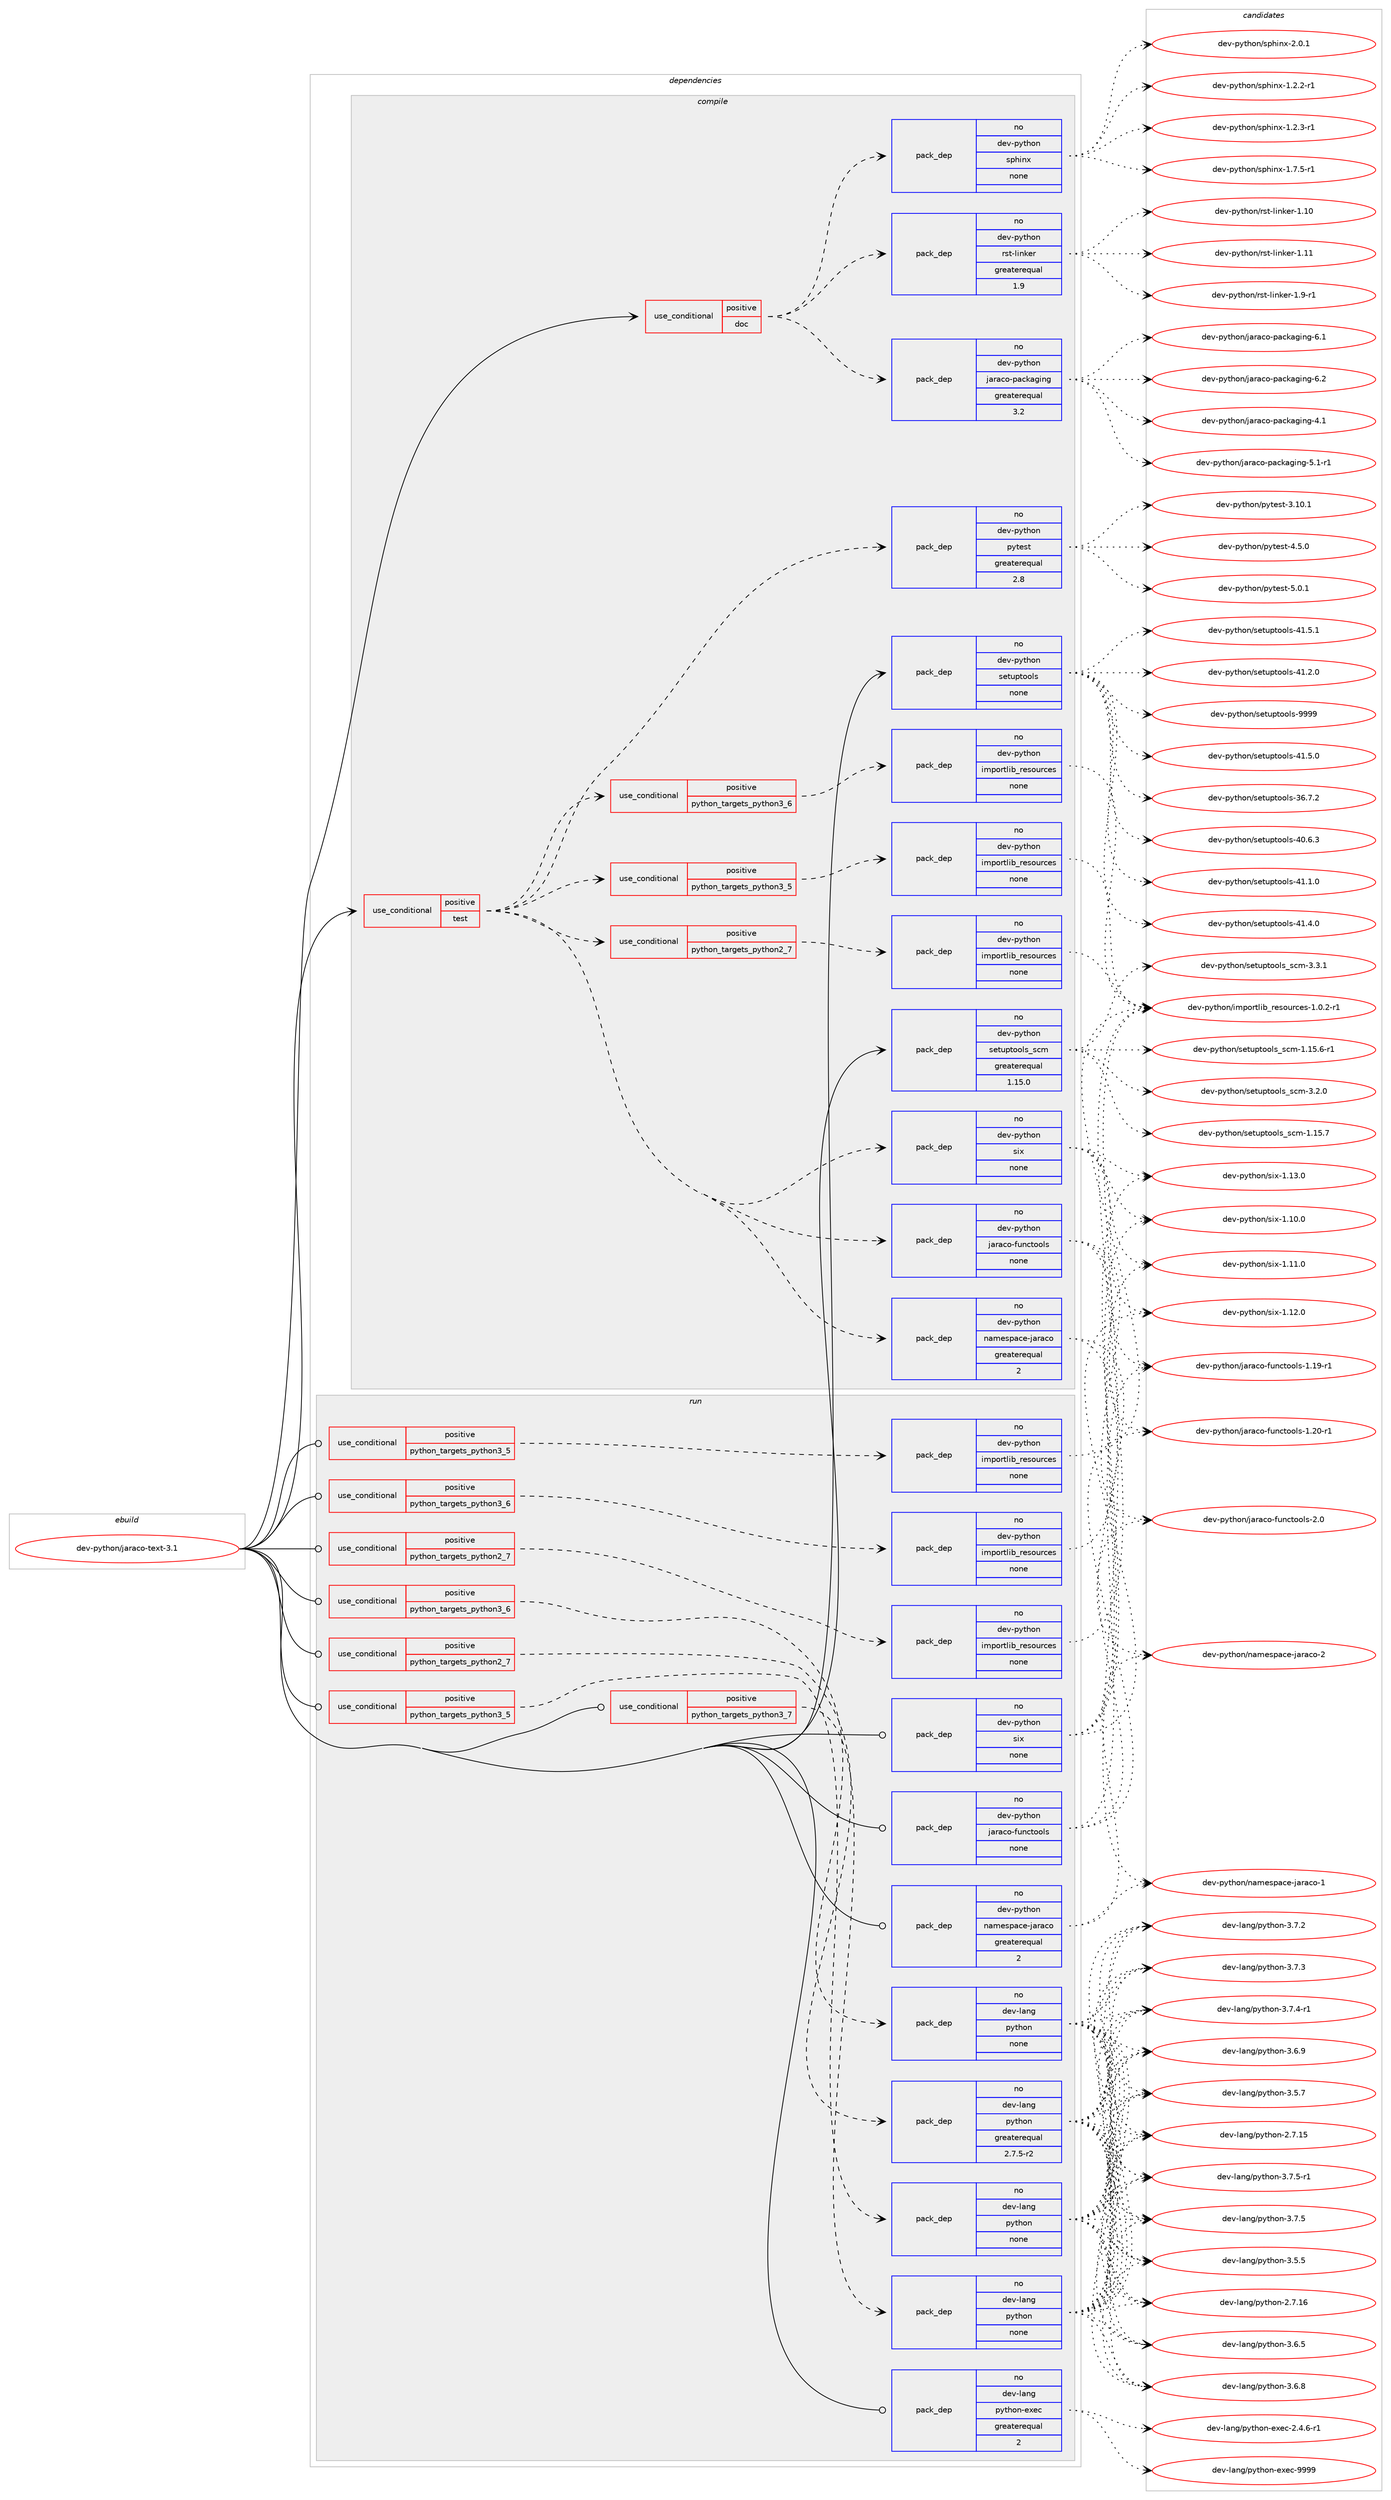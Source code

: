 digraph prolog {

# *************
# Graph options
# *************

newrank=true;
concentrate=true;
compound=true;
graph [rankdir=LR,fontname=Helvetica,fontsize=10,ranksep=1.5];#, ranksep=2.5, nodesep=0.2];
edge  [arrowhead=vee];
node  [fontname=Helvetica,fontsize=10];

# **********
# The ebuild
# **********

subgraph cluster_leftcol {
color=gray;
rank=same;
label=<<i>ebuild</i>>;
id [label="dev-python/jaraco-text-3.1", color=red, width=4, href="../dev-python/jaraco-text-3.1.svg"];
}

# ****************
# The dependencies
# ****************

subgraph cluster_midcol {
color=gray;
label=<<i>dependencies</i>>;
subgraph cluster_compile {
fillcolor="#eeeeee";
style=filled;
label=<<i>compile</i>>;
subgraph cond141317 {
dependency610917 [label=<<TABLE BORDER="0" CELLBORDER="1" CELLSPACING="0" CELLPADDING="4"><TR><TD ROWSPAN="3" CELLPADDING="10">use_conditional</TD></TR><TR><TD>positive</TD></TR><TR><TD>doc</TD></TR></TABLE>>, shape=none, color=red];
subgraph pack457801 {
dependency610918 [label=<<TABLE BORDER="0" CELLBORDER="1" CELLSPACING="0" CELLPADDING="4" WIDTH="220"><TR><TD ROWSPAN="6" CELLPADDING="30">pack_dep</TD></TR><TR><TD WIDTH="110">no</TD></TR><TR><TD>dev-python</TD></TR><TR><TD>jaraco-packaging</TD></TR><TR><TD>greaterequal</TD></TR><TR><TD>3.2</TD></TR></TABLE>>, shape=none, color=blue];
}
dependency610917:e -> dependency610918:w [weight=20,style="dashed",arrowhead="vee"];
subgraph pack457802 {
dependency610919 [label=<<TABLE BORDER="0" CELLBORDER="1" CELLSPACING="0" CELLPADDING="4" WIDTH="220"><TR><TD ROWSPAN="6" CELLPADDING="30">pack_dep</TD></TR><TR><TD WIDTH="110">no</TD></TR><TR><TD>dev-python</TD></TR><TR><TD>rst-linker</TD></TR><TR><TD>greaterequal</TD></TR><TR><TD>1.9</TD></TR></TABLE>>, shape=none, color=blue];
}
dependency610917:e -> dependency610919:w [weight=20,style="dashed",arrowhead="vee"];
subgraph pack457803 {
dependency610920 [label=<<TABLE BORDER="0" CELLBORDER="1" CELLSPACING="0" CELLPADDING="4" WIDTH="220"><TR><TD ROWSPAN="6" CELLPADDING="30">pack_dep</TD></TR><TR><TD WIDTH="110">no</TD></TR><TR><TD>dev-python</TD></TR><TR><TD>sphinx</TD></TR><TR><TD>none</TD></TR><TR><TD></TD></TR></TABLE>>, shape=none, color=blue];
}
dependency610917:e -> dependency610920:w [weight=20,style="dashed",arrowhead="vee"];
}
id:e -> dependency610917:w [weight=20,style="solid",arrowhead="vee"];
subgraph cond141318 {
dependency610921 [label=<<TABLE BORDER="0" CELLBORDER="1" CELLSPACING="0" CELLPADDING="4"><TR><TD ROWSPAN="3" CELLPADDING="10">use_conditional</TD></TR><TR><TD>positive</TD></TR><TR><TD>test</TD></TR></TABLE>>, shape=none, color=red];
subgraph pack457804 {
dependency610922 [label=<<TABLE BORDER="0" CELLBORDER="1" CELLSPACING="0" CELLPADDING="4" WIDTH="220"><TR><TD ROWSPAN="6" CELLPADDING="30">pack_dep</TD></TR><TR><TD WIDTH="110">no</TD></TR><TR><TD>dev-python</TD></TR><TR><TD>jaraco-functools</TD></TR><TR><TD>none</TD></TR><TR><TD></TD></TR></TABLE>>, shape=none, color=blue];
}
dependency610921:e -> dependency610922:w [weight=20,style="dashed",arrowhead="vee"];
subgraph pack457805 {
dependency610923 [label=<<TABLE BORDER="0" CELLBORDER="1" CELLSPACING="0" CELLPADDING="4" WIDTH="220"><TR><TD ROWSPAN="6" CELLPADDING="30">pack_dep</TD></TR><TR><TD WIDTH="110">no</TD></TR><TR><TD>dev-python</TD></TR><TR><TD>six</TD></TR><TR><TD>none</TD></TR><TR><TD></TD></TR></TABLE>>, shape=none, color=blue];
}
dependency610921:e -> dependency610923:w [weight=20,style="dashed",arrowhead="vee"];
subgraph pack457806 {
dependency610924 [label=<<TABLE BORDER="0" CELLBORDER="1" CELLSPACING="0" CELLPADDING="4" WIDTH="220"><TR><TD ROWSPAN="6" CELLPADDING="30">pack_dep</TD></TR><TR><TD WIDTH="110">no</TD></TR><TR><TD>dev-python</TD></TR><TR><TD>namespace-jaraco</TD></TR><TR><TD>greaterequal</TD></TR><TR><TD>2</TD></TR></TABLE>>, shape=none, color=blue];
}
dependency610921:e -> dependency610924:w [weight=20,style="dashed",arrowhead="vee"];
subgraph cond141319 {
dependency610925 [label=<<TABLE BORDER="0" CELLBORDER="1" CELLSPACING="0" CELLPADDING="4"><TR><TD ROWSPAN="3" CELLPADDING="10">use_conditional</TD></TR><TR><TD>positive</TD></TR><TR><TD>python_targets_python2_7</TD></TR></TABLE>>, shape=none, color=red];
subgraph pack457807 {
dependency610926 [label=<<TABLE BORDER="0" CELLBORDER="1" CELLSPACING="0" CELLPADDING="4" WIDTH="220"><TR><TD ROWSPAN="6" CELLPADDING="30">pack_dep</TD></TR><TR><TD WIDTH="110">no</TD></TR><TR><TD>dev-python</TD></TR><TR><TD>importlib_resources</TD></TR><TR><TD>none</TD></TR><TR><TD></TD></TR></TABLE>>, shape=none, color=blue];
}
dependency610925:e -> dependency610926:w [weight=20,style="dashed",arrowhead="vee"];
}
dependency610921:e -> dependency610925:w [weight=20,style="dashed",arrowhead="vee"];
subgraph cond141320 {
dependency610927 [label=<<TABLE BORDER="0" CELLBORDER="1" CELLSPACING="0" CELLPADDING="4"><TR><TD ROWSPAN="3" CELLPADDING="10">use_conditional</TD></TR><TR><TD>positive</TD></TR><TR><TD>python_targets_python3_5</TD></TR></TABLE>>, shape=none, color=red];
subgraph pack457808 {
dependency610928 [label=<<TABLE BORDER="0" CELLBORDER="1" CELLSPACING="0" CELLPADDING="4" WIDTH="220"><TR><TD ROWSPAN="6" CELLPADDING="30">pack_dep</TD></TR><TR><TD WIDTH="110">no</TD></TR><TR><TD>dev-python</TD></TR><TR><TD>importlib_resources</TD></TR><TR><TD>none</TD></TR><TR><TD></TD></TR></TABLE>>, shape=none, color=blue];
}
dependency610927:e -> dependency610928:w [weight=20,style="dashed",arrowhead="vee"];
}
dependency610921:e -> dependency610927:w [weight=20,style="dashed",arrowhead="vee"];
subgraph cond141321 {
dependency610929 [label=<<TABLE BORDER="0" CELLBORDER="1" CELLSPACING="0" CELLPADDING="4"><TR><TD ROWSPAN="3" CELLPADDING="10">use_conditional</TD></TR><TR><TD>positive</TD></TR><TR><TD>python_targets_python3_6</TD></TR></TABLE>>, shape=none, color=red];
subgraph pack457809 {
dependency610930 [label=<<TABLE BORDER="0" CELLBORDER="1" CELLSPACING="0" CELLPADDING="4" WIDTH="220"><TR><TD ROWSPAN="6" CELLPADDING="30">pack_dep</TD></TR><TR><TD WIDTH="110">no</TD></TR><TR><TD>dev-python</TD></TR><TR><TD>importlib_resources</TD></TR><TR><TD>none</TD></TR><TR><TD></TD></TR></TABLE>>, shape=none, color=blue];
}
dependency610929:e -> dependency610930:w [weight=20,style="dashed",arrowhead="vee"];
}
dependency610921:e -> dependency610929:w [weight=20,style="dashed",arrowhead="vee"];
subgraph pack457810 {
dependency610931 [label=<<TABLE BORDER="0" CELLBORDER="1" CELLSPACING="0" CELLPADDING="4" WIDTH="220"><TR><TD ROWSPAN="6" CELLPADDING="30">pack_dep</TD></TR><TR><TD WIDTH="110">no</TD></TR><TR><TD>dev-python</TD></TR><TR><TD>pytest</TD></TR><TR><TD>greaterequal</TD></TR><TR><TD>2.8</TD></TR></TABLE>>, shape=none, color=blue];
}
dependency610921:e -> dependency610931:w [weight=20,style="dashed",arrowhead="vee"];
}
id:e -> dependency610921:w [weight=20,style="solid",arrowhead="vee"];
subgraph pack457811 {
dependency610932 [label=<<TABLE BORDER="0" CELLBORDER="1" CELLSPACING="0" CELLPADDING="4" WIDTH="220"><TR><TD ROWSPAN="6" CELLPADDING="30">pack_dep</TD></TR><TR><TD WIDTH="110">no</TD></TR><TR><TD>dev-python</TD></TR><TR><TD>setuptools</TD></TR><TR><TD>none</TD></TR><TR><TD></TD></TR></TABLE>>, shape=none, color=blue];
}
id:e -> dependency610932:w [weight=20,style="solid",arrowhead="vee"];
subgraph pack457812 {
dependency610933 [label=<<TABLE BORDER="0" CELLBORDER="1" CELLSPACING="0" CELLPADDING="4" WIDTH="220"><TR><TD ROWSPAN="6" CELLPADDING="30">pack_dep</TD></TR><TR><TD WIDTH="110">no</TD></TR><TR><TD>dev-python</TD></TR><TR><TD>setuptools_scm</TD></TR><TR><TD>greaterequal</TD></TR><TR><TD>1.15.0</TD></TR></TABLE>>, shape=none, color=blue];
}
id:e -> dependency610933:w [weight=20,style="solid",arrowhead="vee"];
}
subgraph cluster_compileandrun {
fillcolor="#eeeeee";
style=filled;
label=<<i>compile and run</i>>;
}
subgraph cluster_run {
fillcolor="#eeeeee";
style=filled;
label=<<i>run</i>>;
subgraph cond141322 {
dependency610934 [label=<<TABLE BORDER="0" CELLBORDER="1" CELLSPACING="0" CELLPADDING="4"><TR><TD ROWSPAN="3" CELLPADDING="10">use_conditional</TD></TR><TR><TD>positive</TD></TR><TR><TD>python_targets_python2_7</TD></TR></TABLE>>, shape=none, color=red];
subgraph pack457813 {
dependency610935 [label=<<TABLE BORDER="0" CELLBORDER="1" CELLSPACING="0" CELLPADDING="4" WIDTH="220"><TR><TD ROWSPAN="6" CELLPADDING="30">pack_dep</TD></TR><TR><TD WIDTH="110">no</TD></TR><TR><TD>dev-lang</TD></TR><TR><TD>python</TD></TR><TR><TD>greaterequal</TD></TR><TR><TD>2.7.5-r2</TD></TR></TABLE>>, shape=none, color=blue];
}
dependency610934:e -> dependency610935:w [weight=20,style="dashed",arrowhead="vee"];
}
id:e -> dependency610934:w [weight=20,style="solid",arrowhead="odot"];
subgraph cond141323 {
dependency610936 [label=<<TABLE BORDER="0" CELLBORDER="1" CELLSPACING="0" CELLPADDING="4"><TR><TD ROWSPAN="3" CELLPADDING="10">use_conditional</TD></TR><TR><TD>positive</TD></TR><TR><TD>python_targets_python2_7</TD></TR></TABLE>>, shape=none, color=red];
subgraph pack457814 {
dependency610937 [label=<<TABLE BORDER="0" CELLBORDER="1" CELLSPACING="0" CELLPADDING="4" WIDTH="220"><TR><TD ROWSPAN="6" CELLPADDING="30">pack_dep</TD></TR><TR><TD WIDTH="110">no</TD></TR><TR><TD>dev-python</TD></TR><TR><TD>importlib_resources</TD></TR><TR><TD>none</TD></TR><TR><TD></TD></TR></TABLE>>, shape=none, color=blue];
}
dependency610936:e -> dependency610937:w [weight=20,style="dashed",arrowhead="vee"];
}
id:e -> dependency610936:w [weight=20,style="solid",arrowhead="odot"];
subgraph cond141324 {
dependency610938 [label=<<TABLE BORDER="0" CELLBORDER="1" CELLSPACING="0" CELLPADDING="4"><TR><TD ROWSPAN="3" CELLPADDING="10">use_conditional</TD></TR><TR><TD>positive</TD></TR><TR><TD>python_targets_python3_5</TD></TR></TABLE>>, shape=none, color=red];
subgraph pack457815 {
dependency610939 [label=<<TABLE BORDER="0" CELLBORDER="1" CELLSPACING="0" CELLPADDING="4" WIDTH="220"><TR><TD ROWSPAN="6" CELLPADDING="30">pack_dep</TD></TR><TR><TD WIDTH="110">no</TD></TR><TR><TD>dev-lang</TD></TR><TR><TD>python</TD></TR><TR><TD>none</TD></TR><TR><TD></TD></TR></TABLE>>, shape=none, color=blue];
}
dependency610938:e -> dependency610939:w [weight=20,style="dashed",arrowhead="vee"];
}
id:e -> dependency610938:w [weight=20,style="solid",arrowhead="odot"];
subgraph cond141325 {
dependency610940 [label=<<TABLE BORDER="0" CELLBORDER="1" CELLSPACING="0" CELLPADDING="4"><TR><TD ROWSPAN="3" CELLPADDING="10">use_conditional</TD></TR><TR><TD>positive</TD></TR><TR><TD>python_targets_python3_5</TD></TR></TABLE>>, shape=none, color=red];
subgraph pack457816 {
dependency610941 [label=<<TABLE BORDER="0" CELLBORDER="1" CELLSPACING="0" CELLPADDING="4" WIDTH="220"><TR><TD ROWSPAN="6" CELLPADDING="30">pack_dep</TD></TR><TR><TD WIDTH="110">no</TD></TR><TR><TD>dev-python</TD></TR><TR><TD>importlib_resources</TD></TR><TR><TD>none</TD></TR><TR><TD></TD></TR></TABLE>>, shape=none, color=blue];
}
dependency610940:e -> dependency610941:w [weight=20,style="dashed",arrowhead="vee"];
}
id:e -> dependency610940:w [weight=20,style="solid",arrowhead="odot"];
subgraph cond141326 {
dependency610942 [label=<<TABLE BORDER="0" CELLBORDER="1" CELLSPACING="0" CELLPADDING="4"><TR><TD ROWSPAN="3" CELLPADDING="10">use_conditional</TD></TR><TR><TD>positive</TD></TR><TR><TD>python_targets_python3_6</TD></TR></TABLE>>, shape=none, color=red];
subgraph pack457817 {
dependency610943 [label=<<TABLE BORDER="0" CELLBORDER="1" CELLSPACING="0" CELLPADDING="4" WIDTH="220"><TR><TD ROWSPAN="6" CELLPADDING="30">pack_dep</TD></TR><TR><TD WIDTH="110">no</TD></TR><TR><TD>dev-lang</TD></TR><TR><TD>python</TD></TR><TR><TD>none</TD></TR><TR><TD></TD></TR></TABLE>>, shape=none, color=blue];
}
dependency610942:e -> dependency610943:w [weight=20,style="dashed",arrowhead="vee"];
}
id:e -> dependency610942:w [weight=20,style="solid",arrowhead="odot"];
subgraph cond141327 {
dependency610944 [label=<<TABLE BORDER="0" CELLBORDER="1" CELLSPACING="0" CELLPADDING="4"><TR><TD ROWSPAN="3" CELLPADDING="10">use_conditional</TD></TR><TR><TD>positive</TD></TR><TR><TD>python_targets_python3_6</TD></TR></TABLE>>, shape=none, color=red];
subgraph pack457818 {
dependency610945 [label=<<TABLE BORDER="0" CELLBORDER="1" CELLSPACING="0" CELLPADDING="4" WIDTH="220"><TR><TD ROWSPAN="6" CELLPADDING="30">pack_dep</TD></TR><TR><TD WIDTH="110">no</TD></TR><TR><TD>dev-python</TD></TR><TR><TD>importlib_resources</TD></TR><TR><TD>none</TD></TR><TR><TD></TD></TR></TABLE>>, shape=none, color=blue];
}
dependency610944:e -> dependency610945:w [weight=20,style="dashed",arrowhead="vee"];
}
id:e -> dependency610944:w [weight=20,style="solid",arrowhead="odot"];
subgraph cond141328 {
dependency610946 [label=<<TABLE BORDER="0" CELLBORDER="1" CELLSPACING="0" CELLPADDING="4"><TR><TD ROWSPAN="3" CELLPADDING="10">use_conditional</TD></TR><TR><TD>positive</TD></TR><TR><TD>python_targets_python3_7</TD></TR></TABLE>>, shape=none, color=red];
subgraph pack457819 {
dependency610947 [label=<<TABLE BORDER="0" CELLBORDER="1" CELLSPACING="0" CELLPADDING="4" WIDTH="220"><TR><TD ROWSPAN="6" CELLPADDING="30">pack_dep</TD></TR><TR><TD WIDTH="110">no</TD></TR><TR><TD>dev-lang</TD></TR><TR><TD>python</TD></TR><TR><TD>none</TD></TR><TR><TD></TD></TR></TABLE>>, shape=none, color=blue];
}
dependency610946:e -> dependency610947:w [weight=20,style="dashed",arrowhead="vee"];
}
id:e -> dependency610946:w [weight=20,style="solid",arrowhead="odot"];
subgraph pack457820 {
dependency610948 [label=<<TABLE BORDER="0" CELLBORDER="1" CELLSPACING="0" CELLPADDING="4" WIDTH="220"><TR><TD ROWSPAN="6" CELLPADDING="30">pack_dep</TD></TR><TR><TD WIDTH="110">no</TD></TR><TR><TD>dev-lang</TD></TR><TR><TD>python-exec</TD></TR><TR><TD>greaterequal</TD></TR><TR><TD>2</TD></TR></TABLE>>, shape=none, color=blue];
}
id:e -> dependency610948:w [weight=20,style="solid",arrowhead="odot"];
subgraph pack457821 {
dependency610949 [label=<<TABLE BORDER="0" CELLBORDER="1" CELLSPACING="0" CELLPADDING="4" WIDTH="220"><TR><TD ROWSPAN="6" CELLPADDING="30">pack_dep</TD></TR><TR><TD WIDTH="110">no</TD></TR><TR><TD>dev-python</TD></TR><TR><TD>jaraco-functools</TD></TR><TR><TD>none</TD></TR><TR><TD></TD></TR></TABLE>>, shape=none, color=blue];
}
id:e -> dependency610949:w [weight=20,style="solid",arrowhead="odot"];
subgraph pack457822 {
dependency610950 [label=<<TABLE BORDER="0" CELLBORDER="1" CELLSPACING="0" CELLPADDING="4" WIDTH="220"><TR><TD ROWSPAN="6" CELLPADDING="30">pack_dep</TD></TR><TR><TD WIDTH="110">no</TD></TR><TR><TD>dev-python</TD></TR><TR><TD>namespace-jaraco</TD></TR><TR><TD>greaterequal</TD></TR><TR><TD>2</TD></TR></TABLE>>, shape=none, color=blue];
}
id:e -> dependency610950:w [weight=20,style="solid",arrowhead="odot"];
subgraph pack457823 {
dependency610951 [label=<<TABLE BORDER="0" CELLBORDER="1" CELLSPACING="0" CELLPADDING="4" WIDTH="220"><TR><TD ROWSPAN="6" CELLPADDING="30">pack_dep</TD></TR><TR><TD WIDTH="110">no</TD></TR><TR><TD>dev-python</TD></TR><TR><TD>six</TD></TR><TR><TD>none</TD></TR><TR><TD></TD></TR></TABLE>>, shape=none, color=blue];
}
id:e -> dependency610951:w [weight=20,style="solid",arrowhead="odot"];
}
}

# **************
# The candidates
# **************

subgraph cluster_choices {
rank=same;
color=gray;
label=<<i>candidates</i>>;

subgraph choice457801 {
color=black;
nodesep=1;
choice10010111845112121116104111110471069711497991114511297991079710310511010345524649 [label="dev-python/jaraco-packaging-4.1", color=red, width=4,href="../dev-python/jaraco-packaging-4.1.svg"];
choice100101118451121211161041111104710697114979911145112979910797103105110103455346494511449 [label="dev-python/jaraco-packaging-5.1-r1", color=red, width=4,href="../dev-python/jaraco-packaging-5.1-r1.svg"];
choice10010111845112121116104111110471069711497991114511297991079710310511010345544649 [label="dev-python/jaraco-packaging-6.1", color=red, width=4,href="../dev-python/jaraco-packaging-6.1.svg"];
choice10010111845112121116104111110471069711497991114511297991079710310511010345544650 [label="dev-python/jaraco-packaging-6.2", color=red, width=4,href="../dev-python/jaraco-packaging-6.2.svg"];
dependency610918:e -> choice10010111845112121116104111110471069711497991114511297991079710310511010345524649:w [style=dotted,weight="100"];
dependency610918:e -> choice100101118451121211161041111104710697114979911145112979910797103105110103455346494511449:w [style=dotted,weight="100"];
dependency610918:e -> choice10010111845112121116104111110471069711497991114511297991079710310511010345544649:w [style=dotted,weight="100"];
dependency610918:e -> choice10010111845112121116104111110471069711497991114511297991079710310511010345544650:w [style=dotted,weight="100"];
}
subgraph choice457802 {
color=black;
nodesep=1;
choice1001011184511212111610411111047114115116451081051101071011144549464948 [label="dev-python/rst-linker-1.10", color=red, width=4,href="../dev-python/rst-linker-1.10.svg"];
choice1001011184511212111610411111047114115116451081051101071011144549464949 [label="dev-python/rst-linker-1.11", color=red, width=4,href="../dev-python/rst-linker-1.11.svg"];
choice100101118451121211161041111104711411511645108105110107101114454946574511449 [label="dev-python/rst-linker-1.9-r1", color=red, width=4,href="../dev-python/rst-linker-1.9-r1.svg"];
dependency610919:e -> choice1001011184511212111610411111047114115116451081051101071011144549464948:w [style=dotted,weight="100"];
dependency610919:e -> choice1001011184511212111610411111047114115116451081051101071011144549464949:w [style=dotted,weight="100"];
dependency610919:e -> choice100101118451121211161041111104711411511645108105110107101114454946574511449:w [style=dotted,weight="100"];
}
subgraph choice457803 {
color=black;
nodesep=1;
choice10010111845112121116104111110471151121041051101204549465046504511449 [label="dev-python/sphinx-1.2.2-r1", color=red, width=4,href="../dev-python/sphinx-1.2.2-r1.svg"];
choice10010111845112121116104111110471151121041051101204549465046514511449 [label="dev-python/sphinx-1.2.3-r1", color=red, width=4,href="../dev-python/sphinx-1.2.3-r1.svg"];
choice10010111845112121116104111110471151121041051101204549465546534511449 [label="dev-python/sphinx-1.7.5-r1", color=red, width=4,href="../dev-python/sphinx-1.7.5-r1.svg"];
choice1001011184511212111610411111047115112104105110120455046484649 [label="dev-python/sphinx-2.0.1", color=red, width=4,href="../dev-python/sphinx-2.0.1.svg"];
dependency610920:e -> choice10010111845112121116104111110471151121041051101204549465046504511449:w [style=dotted,weight="100"];
dependency610920:e -> choice10010111845112121116104111110471151121041051101204549465046514511449:w [style=dotted,weight="100"];
dependency610920:e -> choice10010111845112121116104111110471151121041051101204549465546534511449:w [style=dotted,weight="100"];
dependency610920:e -> choice1001011184511212111610411111047115112104105110120455046484649:w [style=dotted,weight="100"];
}
subgraph choice457804 {
color=black;
nodesep=1;
choice1001011184511212111610411111047106971149799111451021171109911611111110811545494649574511449 [label="dev-python/jaraco-functools-1.19-r1", color=red, width=4,href="../dev-python/jaraco-functools-1.19-r1.svg"];
choice1001011184511212111610411111047106971149799111451021171109911611111110811545494650484511449 [label="dev-python/jaraco-functools-1.20-r1", color=red, width=4,href="../dev-python/jaraco-functools-1.20-r1.svg"];
choice1001011184511212111610411111047106971149799111451021171109911611111110811545504648 [label="dev-python/jaraco-functools-2.0", color=red, width=4,href="../dev-python/jaraco-functools-2.0.svg"];
dependency610922:e -> choice1001011184511212111610411111047106971149799111451021171109911611111110811545494649574511449:w [style=dotted,weight="100"];
dependency610922:e -> choice1001011184511212111610411111047106971149799111451021171109911611111110811545494650484511449:w [style=dotted,weight="100"];
dependency610922:e -> choice1001011184511212111610411111047106971149799111451021171109911611111110811545504648:w [style=dotted,weight="100"];
}
subgraph choice457805 {
color=black;
nodesep=1;
choice100101118451121211161041111104711510512045494649484648 [label="dev-python/six-1.10.0", color=red, width=4,href="../dev-python/six-1.10.0.svg"];
choice100101118451121211161041111104711510512045494649494648 [label="dev-python/six-1.11.0", color=red, width=4,href="../dev-python/six-1.11.0.svg"];
choice100101118451121211161041111104711510512045494649504648 [label="dev-python/six-1.12.0", color=red, width=4,href="../dev-python/six-1.12.0.svg"];
choice100101118451121211161041111104711510512045494649514648 [label="dev-python/six-1.13.0", color=red, width=4,href="../dev-python/six-1.13.0.svg"];
dependency610923:e -> choice100101118451121211161041111104711510512045494649484648:w [style=dotted,weight="100"];
dependency610923:e -> choice100101118451121211161041111104711510512045494649494648:w [style=dotted,weight="100"];
dependency610923:e -> choice100101118451121211161041111104711510512045494649504648:w [style=dotted,weight="100"];
dependency610923:e -> choice100101118451121211161041111104711510512045494649514648:w [style=dotted,weight="100"];
}
subgraph choice457806 {
color=black;
nodesep=1;
choice1001011184511212111610411111047110971091011151129799101451069711497991114549 [label="dev-python/namespace-jaraco-1", color=red, width=4,href="../dev-python/namespace-jaraco-1.svg"];
choice1001011184511212111610411111047110971091011151129799101451069711497991114550 [label="dev-python/namespace-jaraco-2", color=red, width=4,href="../dev-python/namespace-jaraco-2.svg"];
dependency610924:e -> choice1001011184511212111610411111047110971091011151129799101451069711497991114549:w [style=dotted,weight="100"];
dependency610924:e -> choice1001011184511212111610411111047110971091011151129799101451069711497991114550:w [style=dotted,weight="100"];
}
subgraph choice457807 {
color=black;
nodesep=1;
choice10010111845112121116104111110471051091121111141161081059895114101115111117114991011154549464846504511449 [label="dev-python/importlib_resources-1.0.2-r1", color=red, width=4,href="../dev-python/importlib_resources-1.0.2-r1.svg"];
dependency610926:e -> choice10010111845112121116104111110471051091121111141161081059895114101115111117114991011154549464846504511449:w [style=dotted,weight="100"];
}
subgraph choice457808 {
color=black;
nodesep=1;
choice10010111845112121116104111110471051091121111141161081059895114101115111117114991011154549464846504511449 [label="dev-python/importlib_resources-1.0.2-r1", color=red, width=4,href="../dev-python/importlib_resources-1.0.2-r1.svg"];
dependency610928:e -> choice10010111845112121116104111110471051091121111141161081059895114101115111117114991011154549464846504511449:w [style=dotted,weight="100"];
}
subgraph choice457809 {
color=black;
nodesep=1;
choice10010111845112121116104111110471051091121111141161081059895114101115111117114991011154549464846504511449 [label="dev-python/importlib_resources-1.0.2-r1", color=red, width=4,href="../dev-python/importlib_resources-1.0.2-r1.svg"];
dependency610930:e -> choice10010111845112121116104111110471051091121111141161081059895114101115111117114991011154549464846504511449:w [style=dotted,weight="100"];
}
subgraph choice457810 {
color=black;
nodesep=1;
choice100101118451121211161041111104711212111610111511645514649484649 [label="dev-python/pytest-3.10.1", color=red, width=4,href="../dev-python/pytest-3.10.1.svg"];
choice1001011184511212111610411111047112121116101115116455246534648 [label="dev-python/pytest-4.5.0", color=red, width=4,href="../dev-python/pytest-4.5.0.svg"];
choice1001011184511212111610411111047112121116101115116455346484649 [label="dev-python/pytest-5.0.1", color=red, width=4,href="../dev-python/pytest-5.0.1.svg"];
dependency610931:e -> choice100101118451121211161041111104711212111610111511645514649484649:w [style=dotted,weight="100"];
dependency610931:e -> choice1001011184511212111610411111047112121116101115116455246534648:w [style=dotted,weight="100"];
dependency610931:e -> choice1001011184511212111610411111047112121116101115116455346484649:w [style=dotted,weight="100"];
}
subgraph choice457811 {
color=black;
nodesep=1;
choice100101118451121211161041111104711510111611711211611111110811545515446554650 [label="dev-python/setuptools-36.7.2", color=red, width=4,href="../dev-python/setuptools-36.7.2.svg"];
choice100101118451121211161041111104711510111611711211611111110811545524846544651 [label="dev-python/setuptools-40.6.3", color=red, width=4,href="../dev-python/setuptools-40.6.3.svg"];
choice100101118451121211161041111104711510111611711211611111110811545524946494648 [label="dev-python/setuptools-41.1.0", color=red, width=4,href="../dev-python/setuptools-41.1.0.svg"];
choice100101118451121211161041111104711510111611711211611111110811545524946504648 [label="dev-python/setuptools-41.2.0", color=red, width=4,href="../dev-python/setuptools-41.2.0.svg"];
choice100101118451121211161041111104711510111611711211611111110811545524946524648 [label="dev-python/setuptools-41.4.0", color=red, width=4,href="../dev-python/setuptools-41.4.0.svg"];
choice100101118451121211161041111104711510111611711211611111110811545524946534648 [label="dev-python/setuptools-41.5.0", color=red, width=4,href="../dev-python/setuptools-41.5.0.svg"];
choice100101118451121211161041111104711510111611711211611111110811545524946534649 [label="dev-python/setuptools-41.5.1", color=red, width=4,href="../dev-python/setuptools-41.5.1.svg"];
choice10010111845112121116104111110471151011161171121161111111081154557575757 [label="dev-python/setuptools-9999", color=red, width=4,href="../dev-python/setuptools-9999.svg"];
dependency610932:e -> choice100101118451121211161041111104711510111611711211611111110811545515446554650:w [style=dotted,weight="100"];
dependency610932:e -> choice100101118451121211161041111104711510111611711211611111110811545524846544651:w [style=dotted,weight="100"];
dependency610932:e -> choice100101118451121211161041111104711510111611711211611111110811545524946494648:w [style=dotted,weight="100"];
dependency610932:e -> choice100101118451121211161041111104711510111611711211611111110811545524946504648:w [style=dotted,weight="100"];
dependency610932:e -> choice100101118451121211161041111104711510111611711211611111110811545524946524648:w [style=dotted,weight="100"];
dependency610932:e -> choice100101118451121211161041111104711510111611711211611111110811545524946534648:w [style=dotted,weight="100"];
dependency610932:e -> choice100101118451121211161041111104711510111611711211611111110811545524946534649:w [style=dotted,weight="100"];
dependency610932:e -> choice10010111845112121116104111110471151011161171121161111111081154557575757:w [style=dotted,weight="100"];
}
subgraph choice457812 {
color=black;
nodesep=1;
choice10010111845112121116104111110471151011161171121161111111081159511599109454946495346544511449 [label="dev-python/setuptools_scm-1.15.6-r1", color=red, width=4,href="../dev-python/setuptools_scm-1.15.6-r1.svg"];
choice1001011184511212111610411111047115101116117112116111111108115951159910945494649534655 [label="dev-python/setuptools_scm-1.15.7", color=red, width=4,href="../dev-python/setuptools_scm-1.15.7.svg"];
choice10010111845112121116104111110471151011161171121161111111081159511599109455146504648 [label="dev-python/setuptools_scm-3.2.0", color=red, width=4,href="../dev-python/setuptools_scm-3.2.0.svg"];
choice10010111845112121116104111110471151011161171121161111111081159511599109455146514649 [label="dev-python/setuptools_scm-3.3.1", color=red, width=4,href="../dev-python/setuptools_scm-3.3.1.svg"];
dependency610933:e -> choice10010111845112121116104111110471151011161171121161111111081159511599109454946495346544511449:w [style=dotted,weight="100"];
dependency610933:e -> choice1001011184511212111610411111047115101116117112116111111108115951159910945494649534655:w [style=dotted,weight="100"];
dependency610933:e -> choice10010111845112121116104111110471151011161171121161111111081159511599109455146504648:w [style=dotted,weight="100"];
dependency610933:e -> choice10010111845112121116104111110471151011161171121161111111081159511599109455146514649:w [style=dotted,weight="100"];
}
subgraph choice457813 {
color=black;
nodesep=1;
choice10010111845108971101034711212111610411111045504655464953 [label="dev-lang/python-2.7.15", color=red, width=4,href="../dev-lang/python-2.7.15.svg"];
choice10010111845108971101034711212111610411111045504655464954 [label="dev-lang/python-2.7.16", color=red, width=4,href="../dev-lang/python-2.7.16.svg"];
choice100101118451089711010347112121116104111110455146534653 [label="dev-lang/python-3.5.5", color=red, width=4,href="../dev-lang/python-3.5.5.svg"];
choice100101118451089711010347112121116104111110455146534655 [label="dev-lang/python-3.5.7", color=red, width=4,href="../dev-lang/python-3.5.7.svg"];
choice100101118451089711010347112121116104111110455146544653 [label="dev-lang/python-3.6.5", color=red, width=4,href="../dev-lang/python-3.6.5.svg"];
choice100101118451089711010347112121116104111110455146544656 [label="dev-lang/python-3.6.8", color=red, width=4,href="../dev-lang/python-3.6.8.svg"];
choice100101118451089711010347112121116104111110455146544657 [label="dev-lang/python-3.6.9", color=red, width=4,href="../dev-lang/python-3.6.9.svg"];
choice100101118451089711010347112121116104111110455146554650 [label="dev-lang/python-3.7.2", color=red, width=4,href="../dev-lang/python-3.7.2.svg"];
choice100101118451089711010347112121116104111110455146554651 [label="dev-lang/python-3.7.3", color=red, width=4,href="../dev-lang/python-3.7.3.svg"];
choice1001011184510897110103471121211161041111104551465546524511449 [label="dev-lang/python-3.7.4-r1", color=red, width=4,href="../dev-lang/python-3.7.4-r1.svg"];
choice100101118451089711010347112121116104111110455146554653 [label="dev-lang/python-3.7.5", color=red, width=4,href="../dev-lang/python-3.7.5.svg"];
choice1001011184510897110103471121211161041111104551465546534511449 [label="dev-lang/python-3.7.5-r1", color=red, width=4,href="../dev-lang/python-3.7.5-r1.svg"];
dependency610935:e -> choice10010111845108971101034711212111610411111045504655464953:w [style=dotted,weight="100"];
dependency610935:e -> choice10010111845108971101034711212111610411111045504655464954:w [style=dotted,weight="100"];
dependency610935:e -> choice100101118451089711010347112121116104111110455146534653:w [style=dotted,weight="100"];
dependency610935:e -> choice100101118451089711010347112121116104111110455146534655:w [style=dotted,weight="100"];
dependency610935:e -> choice100101118451089711010347112121116104111110455146544653:w [style=dotted,weight="100"];
dependency610935:e -> choice100101118451089711010347112121116104111110455146544656:w [style=dotted,weight="100"];
dependency610935:e -> choice100101118451089711010347112121116104111110455146544657:w [style=dotted,weight="100"];
dependency610935:e -> choice100101118451089711010347112121116104111110455146554650:w [style=dotted,weight="100"];
dependency610935:e -> choice100101118451089711010347112121116104111110455146554651:w [style=dotted,weight="100"];
dependency610935:e -> choice1001011184510897110103471121211161041111104551465546524511449:w [style=dotted,weight="100"];
dependency610935:e -> choice100101118451089711010347112121116104111110455146554653:w [style=dotted,weight="100"];
dependency610935:e -> choice1001011184510897110103471121211161041111104551465546534511449:w [style=dotted,weight="100"];
}
subgraph choice457814 {
color=black;
nodesep=1;
choice10010111845112121116104111110471051091121111141161081059895114101115111117114991011154549464846504511449 [label="dev-python/importlib_resources-1.0.2-r1", color=red, width=4,href="../dev-python/importlib_resources-1.0.2-r1.svg"];
dependency610937:e -> choice10010111845112121116104111110471051091121111141161081059895114101115111117114991011154549464846504511449:w [style=dotted,weight="100"];
}
subgraph choice457815 {
color=black;
nodesep=1;
choice10010111845108971101034711212111610411111045504655464953 [label="dev-lang/python-2.7.15", color=red, width=4,href="../dev-lang/python-2.7.15.svg"];
choice10010111845108971101034711212111610411111045504655464954 [label="dev-lang/python-2.7.16", color=red, width=4,href="../dev-lang/python-2.7.16.svg"];
choice100101118451089711010347112121116104111110455146534653 [label="dev-lang/python-3.5.5", color=red, width=4,href="../dev-lang/python-3.5.5.svg"];
choice100101118451089711010347112121116104111110455146534655 [label="dev-lang/python-3.5.7", color=red, width=4,href="../dev-lang/python-3.5.7.svg"];
choice100101118451089711010347112121116104111110455146544653 [label="dev-lang/python-3.6.5", color=red, width=4,href="../dev-lang/python-3.6.5.svg"];
choice100101118451089711010347112121116104111110455146544656 [label="dev-lang/python-3.6.8", color=red, width=4,href="../dev-lang/python-3.6.8.svg"];
choice100101118451089711010347112121116104111110455146544657 [label="dev-lang/python-3.6.9", color=red, width=4,href="../dev-lang/python-3.6.9.svg"];
choice100101118451089711010347112121116104111110455146554650 [label="dev-lang/python-3.7.2", color=red, width=4,href="../dev-lang/python-3.7.2.svg"];
choice100101118451089711010347112121116104111110455146554651 [label="dev-lang/python-3.7.3", color=red, width=4,href="../dev-lang/python-3.7.3.svg"];
choice1001011184510897110103471121211161041111104551465546524511449 [label="dev-lang/python-3.7.4-r1", color=red, width=4,href="../dev-lang/python-3.7.4-r1.svg"];
choice100101118451089711010347112121116104111110455146554653 [label="dev-lang/python-3.7.5", color=red, width=4,href="../dev-lang/python-3.7.5.svg"];
choice1001011184510897110103471121211161041111104551465546534511449 [label="dev-lang/python-3.7.5-r1", color=red, width=4,href="../dev-lang/python-3.7.5-r1.svg"];
dependency610939:e -> choice10010111845108971101034711212111610411111045504655464953:w [style=dotted,weight="100"];
dependency610939:e -> choice10010111845108971101034711212111610411111045504655464954:w [style=dotted,weight="100"];
dependency610939:e -> choice100101118451089711010347112121116104111110455146534653:w [style=dotted,weight="100"];
dependency610939:e -> choice100101118451089711010347112121116104111110455146534655:w [style=dotted,weight="100"];
dependency610939:e -> choice100101118451089711010347112121116104111110455146544653:w [style=dotted,weight="100"];
dependency610939:e -> choice100101118451089711010347112121116104111110455146544656:w [style=dotted,weight="100"];
dependency610939:e -> choice100101118451089711010347112121116104111110455146544657:w [style=dotted,weight="100"];
dependency610939:e -> choice100101118451089711010347112121116104111110455146554650:w [style=dotted,weight="100"];
dependency610939:e -> choice100101118451089711010347112121116104111110455146554651:w [style=dotted,weight="100"];
dependency610939:e -> choice1001011184510897110103471121211161041111104551465546524511449:w [style=dotted,weight="100"];
dependency610939:e -> choice100101118451089711010347112121116104111110455146554653:w [style=dotted,weight="100"];
dependency610939:e -> choice1001011184510897110103471121211161041111104551465546534511449:w [style=dotted,weight="100"];
}
subgraph choice457816 {
color=black;
nodesep=1;
choice10010111845112121116104111110471051091121111141161081059895114101115111117114991011154549464846504511449 [label="dev-python/importlib_resources-1.0.2-r1", color=red, width=4,href="../dev-python/importlib_resources-1.0.2-r1.svg"];
dependency610941:e -> choice10010111845112121116104111110471051091121111141161081059895114101115111117114991011154549464846504511449:w [style=dotted,weight="100"];
}
subgraph choice457817 {
color=black;
nodesep=1;
choice10010111845108971101034711212111610411111045504655464953 [label="dev-lang/python-2.7.15", color=red, width=4,href="../dev-lang/python-2.7.15.svg"];
choice10010111845108971101034711212111610411111045504655464954 [label="dev-lang/python-2.7.16", color=red, width=4,href="../dev-lang/python-2.7.16.svg"];
choice100101118451089711010347112121116104111110455146534653 [label="dev-lang/python-3.5.5", color=red, width=4,href="../dev-lang/python-3.5.5.svg"];
choice100101118451089711010347112121116104111110455146534655 [label="dev-lang/python-3.5.7", color=red, width=4,href="../dev-lang/python-3.5.7.svg"];
choice100101118451089711010347112121116104111110455146544653 [label="dev-lang/python-3.6.5", color=red, width=4,href="../dev-lang/python-3.6.5.svg"];
choice100101118451089711010347112121116104111110455146544656 [label="dev-lang/python-3.6.8", color=red, width=4,href="../dev-lang/python-3.6.8.svg"];
choice100101118451089711010347112121116104111110455146544657 [label="dev-lang/python-3.6.9", color=red, width=4,href="../dev-lang/python-3.6.9.svg"];
choice100101118451089711010347112121116104111110455146554650 [label="dev-lang/python-3.7.2", color=red, width=4,href="../dev-lang/python-3.7.2.svg"];
choice100101118451089711010347112121116104111110455146554651 [label="dev-lang/python-3.7.3", color=red, width=4,href="../dev-lang/python-3.7.3.svg"];
choice1001011184510897110103471121211161041111104551465546524511449 [label="dev-lang/python-3.7.4-r1", color=red, width=4,href="../dev-lang/python-3.7.4-r1.svg"];
choice100101118451089711010347112121116104111110455146554653 [label="dev-lang/python-3.7.5", color=red, width=4,href="../dev-lang/python-3.7.5.svg"];
choice1001011184510897110103471121211161041111104551465546534511449 [label="dev-lang/python-3.7.5-r1", color=red, width=4,href="../dev-lang/python-3.7.5-r1.svg"];
dependency610943:e -> choice10010111845108971101034711212111610411111045504655464953:w [style=dotted,weight="100"];
dependency610943:e -> choice10010111845108971101034711212111610411111045504655464954:w [style=dotted,weight="100"];
dependency610943:e -> choice100101118451089711010347112121116104111110455146534653:w [style=dotted,weight="100"];
dependency610943:e -> choice100101118451089711010347112121116104111110455146534655:w [style=dotted,weight="100"];
dependency610943:e -> choice100101118451089711010347112121116104111110455146544653:w [style=dotted,weight="100"];
dependency610943:e -> choice100101118451089711010347112121116104111110455146544656:w [style=dotted,weight="100"];
dependency610943:e -> choice100101118451089711010347112121116104111110455146544657:w [style=dotted,weight="100"];
dependency610943:e -> choice100101118451089711010347112121116104111110455146554650:w [style=dotted,weight="100"];
dependency610943:e -> choice100101118451089711010347112121116104111110455146554651:w [style=dotted,weight="100"];
dependency610943:e -> choice1001011184510897110103471121211161041111104551465546524511449:w [style=dotted,weight="100"];
dependency610943:e -> choice100101118451089711010347112121116104111110455146554653:w [style=dotted,weight="100"];
dependency610943:e -> choice1001011184510897110103471121211161041111104551465546534511449:w [style=dotted,weight="100"];
}
subgraph choice457818 {
color=black;
nodesep=1;
choice10010111845112121116104111110471051091121111141161081059895114101115111117114991011154549464846504511449 [label="dev-python/importlib_resources-1.0.2-r1", color=red, width=4,href="../dev-python/importlib_resources-1.0.2-r1.svg"];
dependency610945:e -> choice10010111845112121116104111110471051091121111141161081059895114101115111117114991011154549464846504511449:w [style=dotted,weight="100"];
}
subgraph choice457819 {
color=black;
nodesep=1;
choice10010111845108971101034711212111610411111045504655464953 [label="dev-lang/python-2.7.15", color=red, width=4,href="../dev-lang/python-2.7.15.svg"];
choice10010111845108971101034711212111610411111045504655464954 [label="dev-lang/python-2.7.16", color=red, width=4,href="../dev-lang/python-2.7.16.svg"];
choice100101118451089711010347112121116104111110455146534653 [label="dev-lang/python-3.5.5", color=red, width=4,href="../dev-lang/python-3.5.5.svg"];
choice100101118451089711010347112121116104111110455146534655 [label="dev-lang/python-3.5.7", color=red, width=4,href="../dev-lang/python-3.5.7.svg"];
choice100101118451089711010347112121116104111110455146544653 [label="dev-lang/python-3.6.5", color=red, width=4,href="../dev-lang/python-3.6.5.svg"];
choice100101118451089711010347112121116104111110455146544656 [label="dev-lang/python-3.6.8", color=red, width=4,href="../dev-lang/python-3.6.8.svg"];
choice100101118451089711010347112121116104111110455146544657 [label="dev-lang/python-3.6.9", color=red, width=4,href="../dev-lang/python-3.6.9.svg"];
choice100101118451089711010347112121116104111110455146554650 [label="dev-lang/python-3.7.2", color=red, width=4,href="../dev-lang/python-3.7.2.svg"];
choice100101118451089711010347112121116104111110455146554651 [label="dev-lang/python-3.7.3", color=red, width=4,href="../dev-lang/python-3.7.3.svg"];
choice1001011184510897110103471121211161041111104551465546524511449 [label="dev-lang/python-3.7.4-r1", color=red, width=4,href="../dev-lang/python-3.7.4-r1.svg"];
choice100101118451089711010347112121116104111110455146554653 [label="dev-lang/python-3.7.5", color=red, width=4,href="../dev-lang/python-3.7.5.svg"];
choice1001011184510897110103471121211161041111104551465546534511449 [label="dev-lang/python-3.7.5-r1", color=red, width=4,href="../dev-lang/python-3.7.5-r1.svg"];
dependency610947:e -> choice10010111845108971101034711212111610411111045504655464953:w [style=dotted,weight="100"];
dependency610947:e -> choice10010111845108971101034711212111610411111045504655464954:w [style=dotted,weight="100"];
dependency610947:e -> choice100101118451089711010347112121116104111110455146534653:w [style=dotted,weight="100"];
dependency610947:e -> choice100101118451089711010347112121116104111110455146534655:w [style=dotted,weight="100"];
dependency610947:e -> choice100101118451089711010347112121116104111110455146544653:w [style=dotted,weight="100"];
dependency610947:e -> choice100101118451089711010347112121116104111110455146544656:w [style=dotted,weight="100"];
dependency610947:e -> choice100101118451089711010347112121116104111110455146544657:w [style=dotted,weight="100"];
dependency610947:e -> choice100101118451089711010347112121116104111110455146554650:w [style=dotted,weight="100"];
dependency610947:e -> choice100101118451089711010347112121116104111110455146554651:w [style=dotted,weight="100"];
dependency610947:e -> choice1001011184510897110103471121211161041111104551465546524511449:w [style=dotted,weight="100"];
dependency610947:e -> choice100101118451089711010347112121116104111110455146554653:w [style=dotted,weight="100"];
dependency610947:e -> choice1001011184510897110103471121211161041111104551465546534511449:w [style=dotted,weight="100"];
}
subgraph choice457820 {
color=black;
nodesep=1;
choice10010111845108971101034711212111610411111045101120101994550465246544511449 [label="dev-lang/python-exec-2.4.6-r1", color=red, width=4,href="../dev-lang/python-exec-2.4.6-r1.svg"];
choice10010111845108971101034711212111610411111045101120101994557575757 [label="dev-lang/python-exec-9999", color=red, width=4,href="../dev-lang/python-exec-9999.svg"];
dependency610948:e -> choice10010111845108971101034711212111610411111045101120101994550465246544511449:w [style=dotted,weight="100"];
dependency610948:e -> choice10010111845108971101034711212111610411111045101120101994557575757:w [style=dotted,weight="100"];
}
subgraph choice457821 {
color=black;
nodesep=1;
choice1001011184511212111610411111047106971149799111451021171109911611111110811545494649574511449 [label="dev-python/jaraco-functools-1.19-r1", color=red, width=4,href="../dev-python/jaraco-functools-1.19-r1.svg"];
choice1001011184511212111610411111047106971149799111451021171109911611111110811545494650484511449 [label="dev-python/jaraco-functools-1.20-r1", color=red, width=4,href="../dev-python/jaraco-functools-1.20-r1.svg"];
choice1001011184511212111610411111047106971149799111451021171109911611111110811545504648 [label="dev-python/jaraco-functools-2.0", color=red, width=4,href="../dev-python/jaraco-functools-2.0.svg"];
dependency610949:e -> choice1001011184511212111610411111047106971149799111451021171109911611111110811545494649574511449:w [style=dotted,weight="100"];
dependency610949:e -> choice1001011184511212111610411111047106971149799111451021171109911611111110811545494650484511449:w [style=dotted,weight="100"];
dependency610949:e -> choice1001011184511212111610411111047106971149799111451021171109911611111110811545504648:w [style=dotted,weight="100"];
}
subgraph choice457822 {
color=black;
nodesep=1;
choice1001011184511212111610411111047110971091011151129799101451069711497991114549 [label="dev-python/namespace-jaraco-1", color=red, width=4,href="../dev-python/namespace-jaraco-1.svg"];
choice1001011184511212111610411111047110971091011151129799101451069711497991114550 [label="dev-python/namespace-jaraco-2", color=red, width=4,href="../dev-python/namespace-jaraco-2.svg"];
dependency610950:e -> choice1001011184511212111610411111047110971091011151129799101451069711497991114549:w [style=dotted,weight="100"];
dependency610950:e -> choice1001011184511212111610411111047110971091011151129799101451069711497991114550:w [style=dotted,weight="100"];
}
subgraph choice457823 {
color=black;
nodesep=1;
choice100101118451121211161041111104711510512045494649484648 [label="dev-python/six-1.10.0", color=red, width=4,href="../dev-python/six-1.10.0.svg"];
choice100101118451121211161041111104711510512045494649494648 [label="dev-python/six-1.11.0", color=red, width=4,href="../dev-python/six-1.11.0.svg"];
choice100101118451121211161041111104711510512045494649504648 [label="dev-python/six-1.12.0", color=red, width=4,href="../dev-python/six-1.12.0.svg"];
choice100101118451121211161041111104711510512045494649514648 [label="dev-python/six-1.13.0", color=red, width=4,href="../dev-python/six-1.13.0.svg"];
dependency610951:e -> choice100101118451121211161041111104711510512045494649484648:w [style=dotted,weight="100"];
dependency610951:e -> choice100101118451121211161041111104711510512045494649494648:w [style=dotted,weight="100"];
dependency610951:e -> choice100101118451121211161041111104711510512045494649504648:w [style=dotted,weight="100"];
dependency610951:e -> choice100101118451121211161041111104711510512045494649514648:w [style=dotted,weight="100"];
}
}

}
